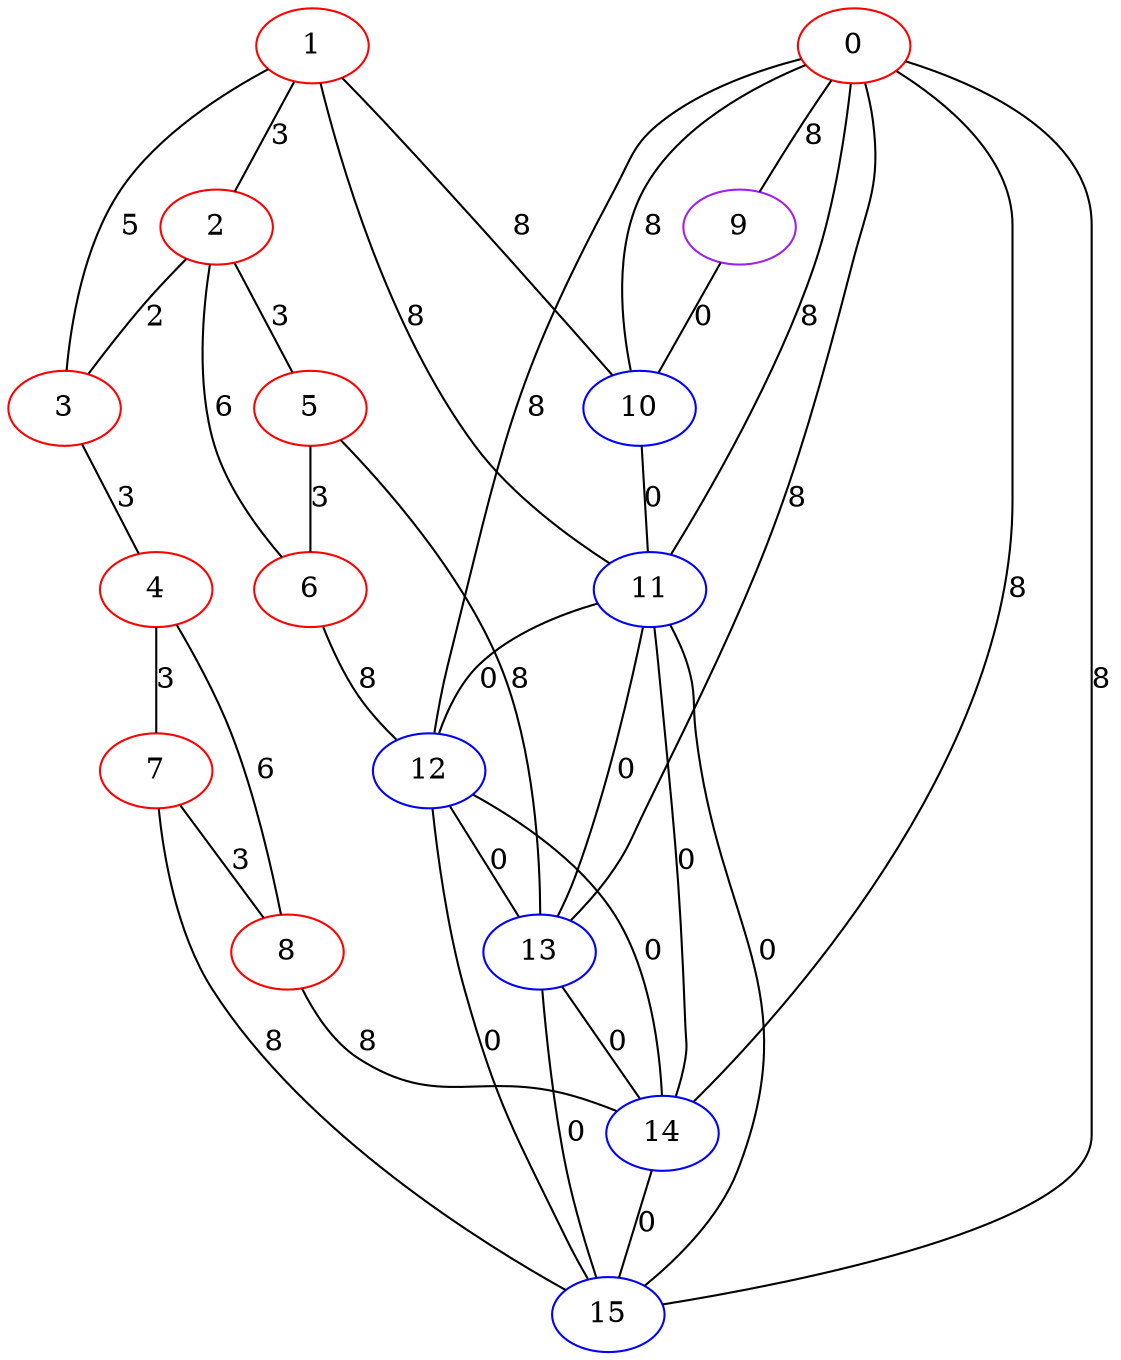 graph "" {
0 [color=red, weight=1];
1 [color=red, weight=1];
2 [color=red, weight=1];
3 [color=red, weight=1];
4 [color=red, weight=1];
5 [color=red, weight=1];
6 [color=red, weight=1];
7 [color=red, weight=1];
8 [color=red, weight=1];
9 [color=purple, weight=4];
10 [color=blue, weight=3];
11 [color=blue, weight=3];
12 [color=blue, weight=3];
13 [color=blue, weight=3];
14 [color=blue, weight=3];
15 [color=blue, weight=3];
0 -- 9  [key=0, label=8];
0 -- 10  [key=0, label=8];
0 -- 11  [key=0, label=8];
0 -- 12  [key=0, label=8];
0 -- 13  [key=0, label=8];
0 -- 14  [key=0, label=8];
0 -- 15  [key=0, label=8];
1 -- 11  [key=0, label=8];
1 -- 2  [key=0, label=3];
1 -- 3  [key=0, label=5];
1 -- 10  [key=0, label=8];
2 -- 3  [key=0, label=2];
2 -- 5  [key=0, label=3];
2 -- 6  [key=0, label=6];
3 -- 4  [key=0, label=3];
4 -- 8  [key=0, label=6];
4 -- 7  [key=0, label=3];
5 -- 13  [key=0, label=8];
5 -- 6  [key=0, label=3];
6 -- 12  [key=0, label=8];
7 -- 8  [key=0, label=3];
7 -- 15  [key=0, label=8];
8 -- 14  [key=0, label=8];
9 -- 10  [key=0, label=0];
10 -- 11  [key=0, label=0];
11 -- 12  [key=0, label=0];
11 -- 13  [key=0, label=0];
11 -- 14  [key=0, label=0];
11 -- 15  [key=0, label=0];
12 -- 13  [key=0, label=0];
12 -- 14  [key=0, label=0];
12 -- 15  [key=0, label=0];
13 -- 14  [key=0, label=0];
13 -- 15  [key=0, label=0];
14 -- 15  [key=0, label=0];
}
